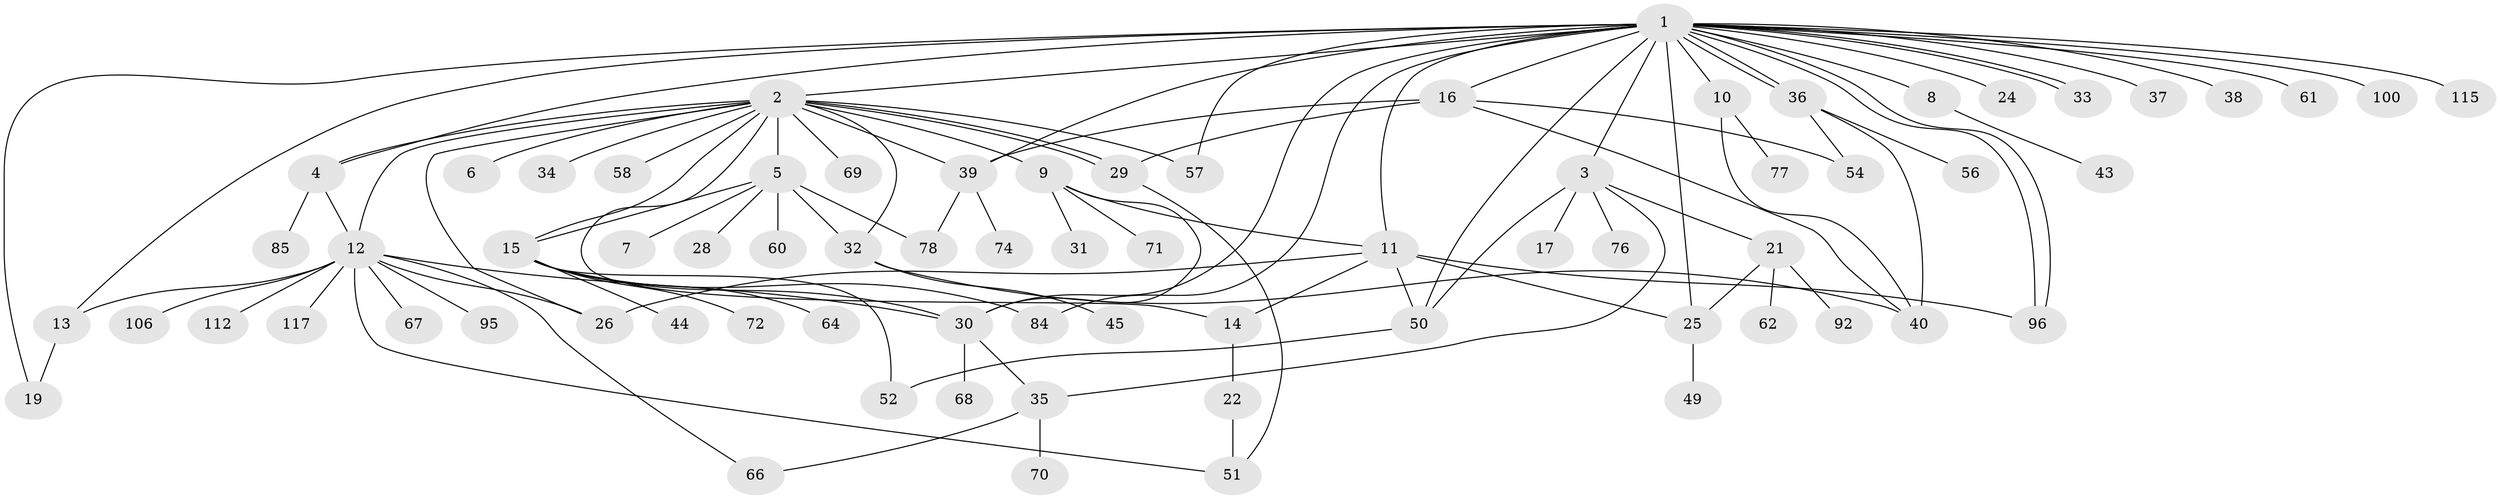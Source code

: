 // original degree distribution, {30: 0.008264462809917356, 17: 0.008264462809917356, 6: 0.024793388429752067, 4: 0.05785123966942149, 7: 0.008264462809917356, 1: 0.4628099173553719, 2: 0.19834710743801653, 5: 0.05785123966942149, 3: 0.15702479338842976, 14: 0.008264462809917356, 10: 0.008264462809917356}
// Generated by graph-tools (version 1.1) at 2025/18/03/04/25 18:18:04]
// undirected, 72 vertices, 108 edges
graph export_dot {
graph [start="1"]
  node [color=gray90,style=filled];
  1;
  2;
  3;
  4;
  5;
  6;
  7;
  8;
  9;
  10;
  11 [super="+83+23"];
  12 [super="+75+27+18+79"];
  13 [super="+63"];
  14;
  15 [super="+41+55+47"];
  16 [super="+20+107"];
  17;
  19 [super="+89+73"];
  21;
  22;
  24 [super="+91"];
  25 [super="+87"];
  26;
  28;
  29 [super="+120"];
  30 [super="+53"];
  31;
  32 [super="+46"];
  33;
  34;
  35 [super="+42"];
  36 [super="+101"];
  37;
  38;
  39 [super="+102"];
  40 [super="+48"];
  43;
  44;
  45;
  49;
  50 [super="+119+114+111"];
  51 [super="+94+98"];
  52;
  54;
  56 [super="+116"];
  57 [super="+109+65"];
  58;
  60;
  61;
  62;
  64;
  66;
  67 [super="+99"];
  68;
  69;
  70;
  71;
  72;
  74 [super="+90"];
  76;
  77 [super="+80"];
  78;
  84;
  85;
  92;
  95;
  96;
  100;
  106;
  112;
  115;
  117;
  1 -- 2;
  1 -- 3;
  1 -- 4;
  1 -- 8;
  1 -- 10;
  1 -- 11 [weight=3];
  1 -- 13;
  1 -- 16;
  1 -- 19;
  1 -- 24;
  1 -- 25;
  1 -- 30;
  1 -- 33;
  1 -- 33;
  1 -- 36;
  1 -- 36;
  1 -- 37;
  1 -- 38;
  1 -- 39;
  1 -- 61;
  1 -- 84;
  1 -- 96;
  1 -- 96;
  1 -- 100;
  1 -- 115;
  1 -- 50;
  1 -- 57;
  2 -- 4;
  2 -- 5;
  2 -- 6;
  2 -- 9;
  2 -- 12;
  2 -- 14;
  2 -- 15;
  2 -- 26;
  2 -- 29;
  2 -- 29;
  2 -- 34;
  2 -- 57;
  2 -- 58;
  2 -- 69;
  2 -- 39;
  2 -- 32;
  3 -- 17;
  3 -- 21;
  3 -- 35;
  3 -- 50;
  3 -- 76;
  4 -- 12;
  4 -- 85;
  5 -- 7;
  5 -- 28;
  5 -- 32;
  5 -- 60;
  5 -- 78;
  5 -- 15;
  8 -- 43;
  9 -- 11;
  9 -- 31;
  9 -- 71;
  9 -- 30;
  10 -- 77;
  10 -- 40;
  11 -- 96;
  11 -- 50;
  11 -- 26;
  11 -- 14;
  11 -- 25;
  12 -- 13;
  12 -- 26;
  12 -- 66;
  12 -- 67;
  12 -- 95;
  12 -- 106;
  12 -- 112;
  12 -- 117;
  12 -- 30;
  12 -- 51;
  13 -- 19;
  14 -- 22;
  15 -- 44;
  15 -- 52;
  15 -- 64;
  15 -- 72;
  15 -- 84;
  15 -- 30;
  16 -- 29;
  16 -- 40;
  16 -- 54;
  16 -- 39;
  21 -- 25;
  21 -- 62;
  21 -- 92;
  22 -- 51;
  25 -- 49;
  29 -- 51;
  30 -- 35;
  30 -- 68;
  32 -- 40;
  32 -- 45;
  35 -- 66;
  35 -- 70;
  36 -- 54;
  36 -- 56;
  36 -- 40;
  39 -- 74;
  39 -- 78;
  50 -- 52;
}
